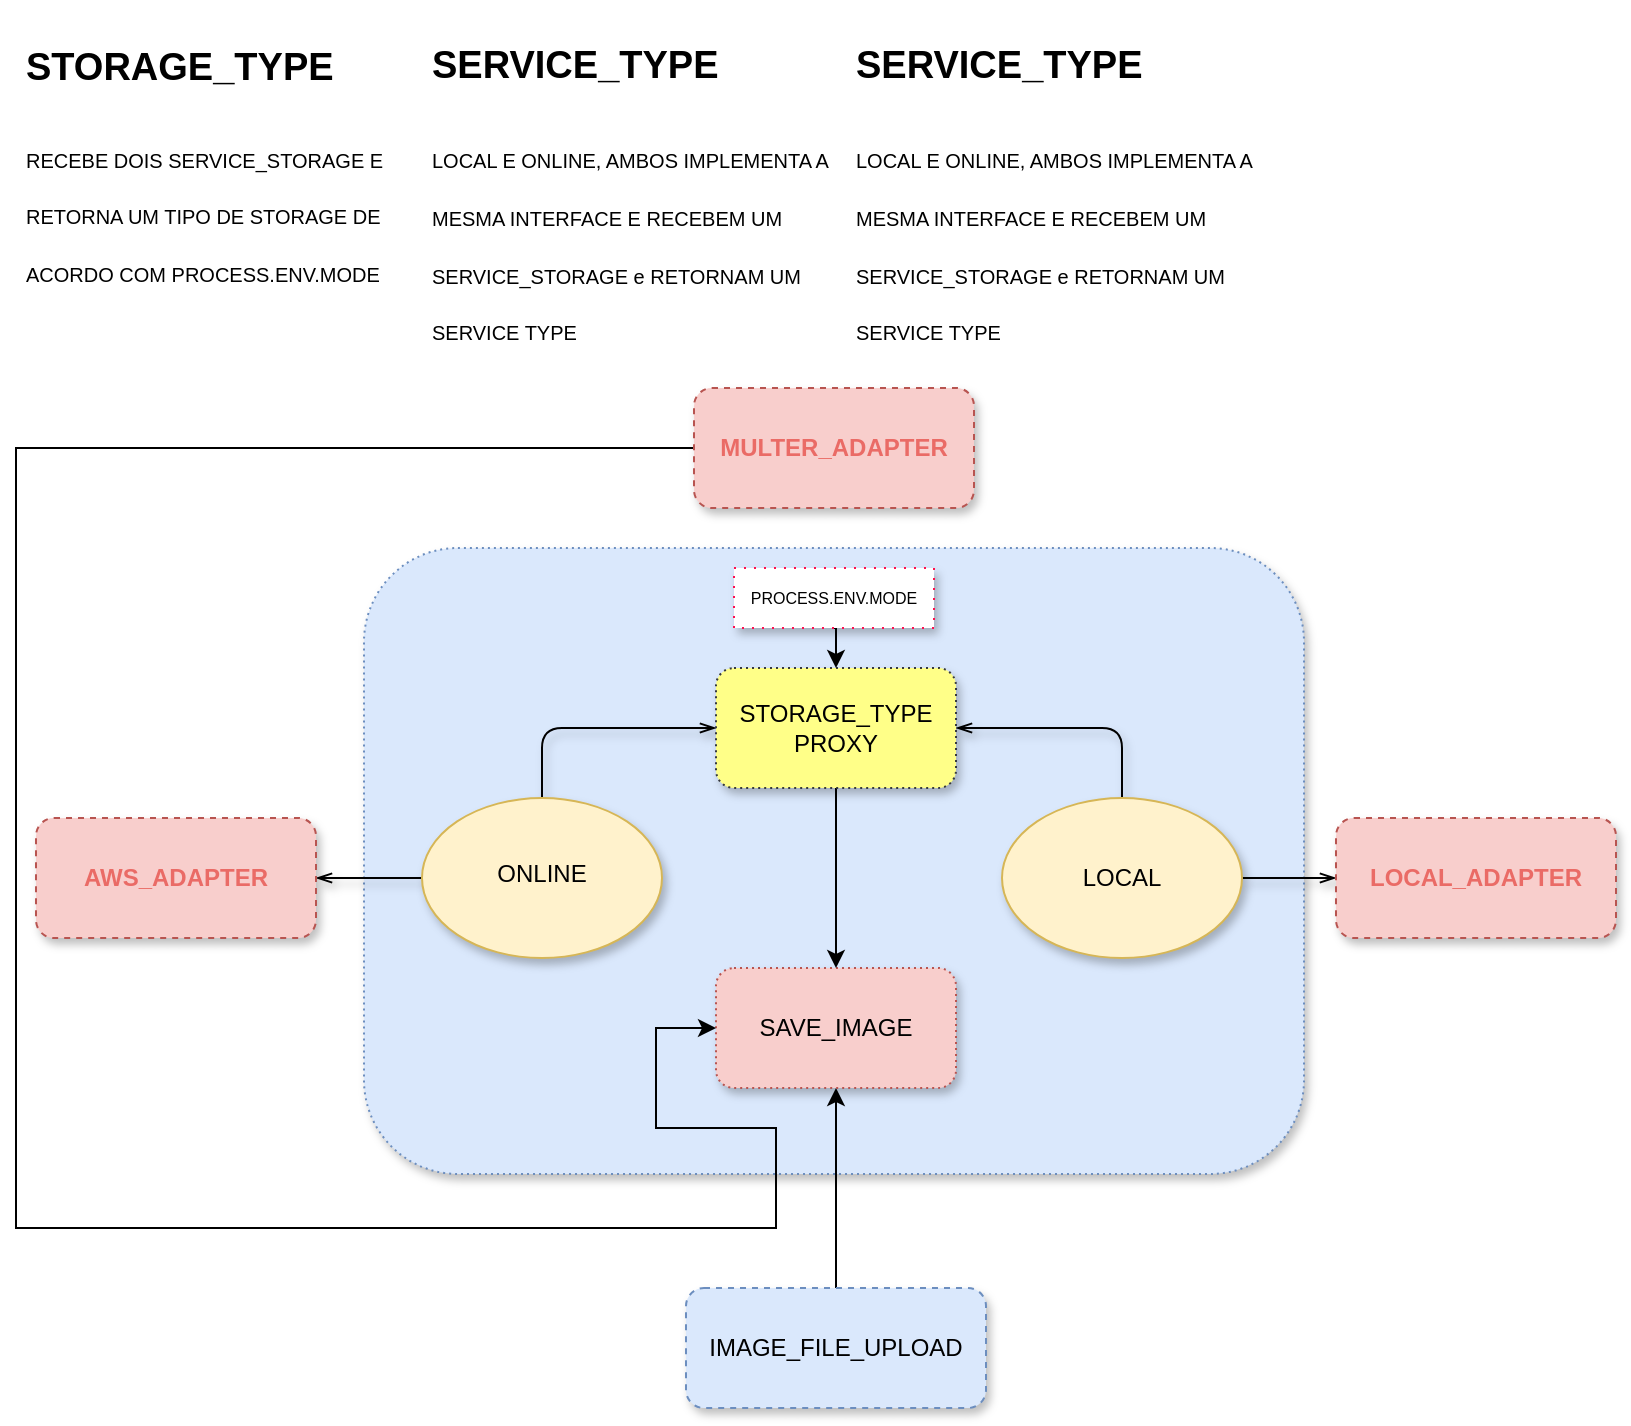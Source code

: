 <mxfile version="13.6.4" type="github">
  <diagram id="q_LhEmlHeGk1tStUp-2b" name="Page-1">
    <mxGraphModel dx="868" dy="489" grid="1" gridSize="10" guides="1" tooltips="1" connect="1" arrows="1" fold="1" page="1" pageScale="1" pageWidth="850" pageHeight="1100" math="0" shadow="0">
      <root>
        <mxCell id="0" />
        <mxCell id="1" parent="0" />
        <mxCell id="D3PKSzLOLsSn4X89jtCB-23" value="" style="rounded=1;whiteSpace=wrap;html=1;shadow=1;dashed=1;dashPattern=1 2;fillColor=#dae8fc;strokeColor=#6c8ebf;" parent="1" vertex="1">
          <mxGeometry x="184" y="290" width="470" height="313" as="geometry" />
        </mxCell>
        <mxCell id="D3PKSzLOLsSn4X89jtCB-30" style="rounded=0;orthogonalLoop=1;jettySize=auto;html=1;exitX=0.5;exitY=0;exitDx=0;exitDy=0;entryX=0.5;entryY=0;entryDx=0;entryDy=0;shadow=1;endArrow=classic;endFill=1;strokeColor=none;" parent="1" source="D3PKSzLOLsSn4X89jtCB-2" target="D3PKSzLOLsSn4X89jtCB-3" edge="1">
          <mxGeometry relative="1" as="geometry" />
        </mxCell>
        <mxCell id="D3PKSzLOLsSn4X89jtCB-31" style="edgeStyle=none;rounded=1;orthogonalLoop=1;jettySize=auto;html=1;exitX=0.5;exitY=0;exitDx=0;exitDy=0;entryX=0.5;entryY=0;entryDx=0;entryDy=0;shadow=1;endArrow=classic;endFill=1;shape=link;strokeColor=none;" parent="1" source="D3PKSzLOLsSn4X89jtCB-2" target="D3PKSzLOLsSn4X89jtCB-3" edge="1">
          <mxGeometry relative="1" as="geometry" />
        </mxCell>
        <mxCell id="D3PKSzLOLsSn4X89jtCB-48" style="edgeStyle=none;rounded=1;orthogonalLoop=1;jettySize=auto;html=1;exitX=0.5;exitY=0;exitDx=0;exitDy=0;entryX=0;entryY=0.5;entryDx=0;entryDy=0;shadow=1;endArrow=openThin;endFill=0;" parent="1" source="D3PKSzLOLsSn4X89jtCB-2" target="D3PKSzLOLsSn4X89jtCB-32" edge="1">
          <mxGeometry relative="1" as="geometry">
            <Array as="points">
              <mxPoint x="273" y="380" />
            </Array>
          </mxGeometry>
        </mxCell>
        <mxCell id="D3PKSzLOLsSn4X89jtCB-55" style="edgeStyle=none;rounded=1;orthogonalLoop=1;jettySize=auto;html=1;exitX=0;exitY=0.5;exitDx=0;exitDy=0;entryX=1;entryY=0.5;entryDx=0;entryDy=0;shadow=1;endArrow=openThin;endFill=0;fontColor=#EA6B66;" parent="1" source="D3PKSzLOLsSn4X89jtCB-2" target="D3PKSzLOLsSn4X89jtCB-53" edge="1">
          <mxGeometry relative="1" as="geometry" />
        </mxCell>
        <mxCell id="D3PKSzLOLsSn4X89jtCB-2" value="" style="ellipse;whiteSpace=wrap;html=1;fillColor=#fff2cc;strokeColor=#d6b656;shadow=1;" parent="1" vertex="1">
          <mxGeometry x="213" y="415" width="120" height="80" as="geometry" />
        </mxCell>
        <mxCell id="D3PKSzLOLsSn4X89jtCB-49" style="edgeStyle=none;rounded=1;orthogonalLoop=1;jettySize=auto;html=1;exitX=0.5;exitY=0;exitDx=0;exitDy=0;entryX=1;entryY=0.5;entryDx=0;entryDy=0;shadow=1;endArrow=openThin;endFill=0;" parent="1" source="D3PKSzLOLsSn4X89jtCB-3" target="D3PKSzLOLsSn4X89jtCB-32" edge="1">
          <mxGeometry relative="1" as="geometry">
            <Array as="points">
              <mxPoint x="563" y="380" />
            </Array>
          </mxGeometry>
        </mxCell>
        <mxCell id="D3PKSzLOLsSn4X89jtCB-54" style="edgeStyle=none;rounded=1;orthogonalLoop=1;jettySize=auto;html=1;exitX=1;exitY=0.5;exitDx=0;exitDy=0;entryX=0;entryY=0.5;entryDx=0;entryDy=0;shadow=1;endArrow=openThin;endFill=0;fontColor=#EA6B66;" parent="1" source="D3PKSzLOLsSn4X89jtCB-3" target="D3PKSzLOLsSn4X89jtCB-52" edge="1">
          <mxGeometry relative="1" as="geometry" />
        </mxCell>
        <mxCell id="D3PKSzLOLsSn4X89jtCB-3" value="" style="ellipse;whiteSpace=wrap;html=1;fillColor=#fff2cc;strokeColor=#d6b656;shadow=1;" parent="1" vertex="1">
          <mxGeometry x="503" y="415" width="120" height="80" as="geometry" />
        </mxCell>
        <mxCell id="D3PKSzLOLsSn4X89jtCB-4" value="ONLINE" style="text;html=1;strokeColor=none;fillColor=none;align=center;verticalAlign=middle;whiteSpace=wrap;rounded=0;shadow=1;" parent="1" vertex="1">
          <mxGeometry x="253" y="443" width="40" height="20" as="geometry" />
        </mxCell>
        <mxCell id="D3PKSzLOLsSn4X89jtCB-5" value="LOCAL" style="text;html=1;strokeColor=none;fillColor=none;align=center;verticalAlign=middle;whiteSpace=wrap;rounded=0;shadow=1;" parent="1" vertex="1">
          <mxGeometry x="543" y="445" width="40" height="20" as="geometry" />
        </mxCell>
        <mxCell id="ZaeOLOKSQxH11pSMRCt5-12" style="edgeStyle=orthogonalEdgeStyle;rounded=0;orthogonalLoop=1;jettySize=auto;html=1;exitX=0.5;exitY=0;exitDx=0;exitDy=0;entryX=0.5;entryY=1;entryDx=0;entryDy=0;" edge="1" parent="1" source="D3PKSzLOLsSn4X89jtCB-13" target="D3PKSzLOLsSn4X89jtCB-15">
          <mxGeometry relative="1" as="geometry" />
        </mxCell>
        <mxCell id="D3PKSzLOLsSn4X89jtCB-13" value="IMAGE_FILE_UPLOAD" style="rounded=1;whiteSpace=wrap;html=1;dashed=1;fillColor=#dae8fc;strokeColor=#6c8ebf;shadow=1;" parent="1" vertex="1">
          <mxGeometry x="345" y="660" width="150" height="60" as="geometry" />
        </mxCell>
        <mxCell id="D3PKSzLOLsSn4X89jtCB-15" value="SAVE_IMAGE" style="rounded=1;whiteSpace=wrap;html=1;shadow=1;dashed=1;dashPattern=1 2;fillColor=#f8cecc;strokeColor=#b85450;" parent="1" vertex="1">
          <mxGeometry x="360" y="500" width="120" height="60" as="geometry" />
        </mxCell>
        <mxCell id="ZaeOLOKSQxH11pSMRCt5-11" style="edgeStyle=orthogonalEdgeStyle;rounded=0;orthogonalLoop=1;jettySize=auto;html=1;exitX=0;exitY=0.5;exitDx=0;exitDy=0;entryX=0;entryY=0.5;entryDx=0;entryDy=0;" edge="1" parent="1" source="D3PKSzLOLsSn4X89jtCB-24" target="D3PKSzLOLsSn4X89jtCB-15">
          <mxGeometry relative="1" as="geometry">
            <Array as="points">
              <mxPoint x="10" y="240" />
              <mxPoint x="10" y="630" />
              <mxPoint x="390" y="630" />
              <mxPoint x="390" y="580" />
              <mxPoint x="330" y="580" />
              <mxPoint x="330" y="530" />
            </Array>
          </mxGeometry>
        </mxCell>
        <mxCell id="D3PKSzLOLsSn4X89jtCB-24" value="MULTER_ADAPTER" style="rounded=1;whiteSpace=wrap;html=1;shadow=1;dashed=1;fillColor=#f8cecc;strokeColor=#b85450;fontColor=#EA6B66;fontStyle=1" parent="1" vertex="1">
          <mxGeometry x="349" y="210" width="140" height="60" as="geometry" />
        </mxCell>
        <mxCell id="ZaeOLOKSQxH11pSMRCt5-7" style="edgeStyle=orthogonalEdgeStyle;rounded=0;orthogonalLoop=1;jettySize=auto;html=1;exitX=0.5;exitY=1;exitDx=0;exitDy=0;" edge="1" parent="1" source="D3PKSzLOLsSn4X89jtCB-32" target="D3PKSzLOLsSn4X89jtCB-15">
          <mxGeometry relative="1" as="geometry" />
        </mxCell>
        <mxCell id="D3PKSzLOLsSn4X89jtCB-32" value="STORAGE_TYPE&lt;br&gt;PROXY" style="rounded=1;whiteSpace=wrap;html=1;shadow=1;dashed=1;dashPattern=1 2;fillColor=#ffff88;strokeColor=#36393d;" parent="1" vertex="1">
          <mxGeometry x="360" y="350" width="120" height="60" as="geometry" />
        </mxCell>
        <mxCell id="ZaeOLOKSQxH11pSMRCt5-9" style="edgeStyle=orthogonalEdgeStyle;rounded=0;orthogonalLoop=1;jettySize=auto;html=1;exitX=0.5;exitY=1;exitDx=0;exitDy=0;entryX=0.5;entryY=0;entryDx=0;entryDy=0;" edge="1" parent="1" source="D3PKSzLOLsSn4X89jtCB-38" target="D3PKSzLOLsSn4X89jtCB-32">
          <mxGeometry relative="1" as="geometry" />
        </mxCell>
        <mxCell id="D3PKSzLOLsSn4X89jtCB-38" value="&lt;p style=&quot;line-height: 70%&quot;&gt;&lt;font style=&quot;font-size: 8px&quot;&gt;PROCESS.ENV.MODE&lt;/font&gt;&lt;/p&gt;" style="rounded=0;whiteSpace=wrap;html=1;shadow=1;dashed=1;dashPattern=1 4;strokeColor=#FF0F4F;" parent="1" vertex="1">
          <mxGeometry x="369" y="300" width="100" height="30" as="geometry" />
        </mxCell>
        <mxCell id="D3PKSzLOLsSn4X89jtCB-52" value="LOCAL_ADAPTER" style="rounded=1;whiteSpace=wrap;html=1;shadow=1;dashed=1;fillColor=#f8cecc;strokeColor=#b85450;fontColor=#EA6B66;fontStyle=1" parent="1" vertex="1">
          <mxGeometry x="670" y="425" width="140" height="60" as="geometry" />
        </mxCell>
        <mxCell id="D3PKSzLOLsSn4X89jtCB-53" value="AWS_ADAPTER" style="rounded=1;whiteSpace=wrap;html=1;shadow=1;dashed=1;fillColor=#f8cecc;strokeColor=#b85450;fontColor=#EA6B66;fontStyle=1" parent="1" vertex="1">
          <mxGeometry x="20" y="425" width="140" height="60" as="geometry" />
        </mxCell>
        <mxCell id="ZaeOLOKSQxH11pSMRCt5-4" value="&lt;h1 style=&quot;font-size: 19px&quot;&gt;&lt;font style=&quot;font-size: 19px&quot;&gt;STORAGE_TYPE&lt;/font&gt;&lt;/h1&gt;&lt;h1&gt;&lt;span style=&quot;font-weight: 400&quot;&gt;&lt;font style=&quot;font-size: 10px ; line-height: 40%&quot;&gt;RECEBE DOIS SERVICE_STORAGE E RETORNA UM TIPO DE STORAGE DE ACORDO COM PROCESS.ENV.MODE&lt;/font&gt;&lt;/span&gt;&lt;/h1&gt;" style="text;html=1;strokeColor=none;fillColor=none;spacing=5;spacingTop=-20;whiteSpace=wrap;overflow=hidden;rounded=0;" vertex="1" parent="1">
          <mxGeometry x="10" y="36.25" width="220" height="153.5" as="geometry" />
        </mxCell>
        <mxCell id="ZaeOLOKSQxH11pSMRCt5-5" value="&lt;h1&gt;&lt;span style=&quot;font-size: 19px&quot;&gt;SERVICE_TYPE&lt;/span&gt;&lt;/h1&gt;&lt;h1&gt;&lt;span style=&quot;font-size: 10px ; font-weight: 400&quot;&gt;LOCAL E ONLINE, AMBOS IMPLEMENTA A MESMA INTERFACE E RECEBEM UM SERVICE_STORAGE e RETORNAM UM SERVICE TYPE&lt;/span&gt;&lt;/h1&gt;" style="text;html=1;strokeColor=none;fillColor=none;spacing=5;spacingTop=-20;whiteSpace=wrap;overflow=hidden;rounded=0;" vertex="1" parent="1">
          <mxGeometry x="213" y="26.75" width="220" height="160" as="geometry" />
        </mxCell>
        <mxCell id="ZaeOLOKSQxH11pSMRCt5-6" value="&lt;h1&gt;&lt;span style=&quot;font-size: 19px&quot;&gt;SERVICE_TYPE&lt;/span&gt;&lt;/h1&gt;&lt;h1&gt;&lt;span style=&quot;font-size: 10px ; font-weight: 400&quot;&gt;LOCAL E ONLINE, AMBOS IMPLEMENTA A MESMA INTERFACE E RECEBEM UM SERVICE_STORAGE e RETORNAM UM SERVICE TYPE&lt;/span&gt;&lt;/h1&gt;" style="text;html=1;strokeColor=none;fillColor=none;spacing=5;spacingTop=-20;whiteSpace=wrap;overflow=hidden;rounded=0;" vertex="1" parent="1">
          <mxGeometry x="425" y="26.75" width="220" height="160" as="geometry" />
        </mxCell>
      </root>
    </mxGraphModel>
  </diagram>
</mxfile>
